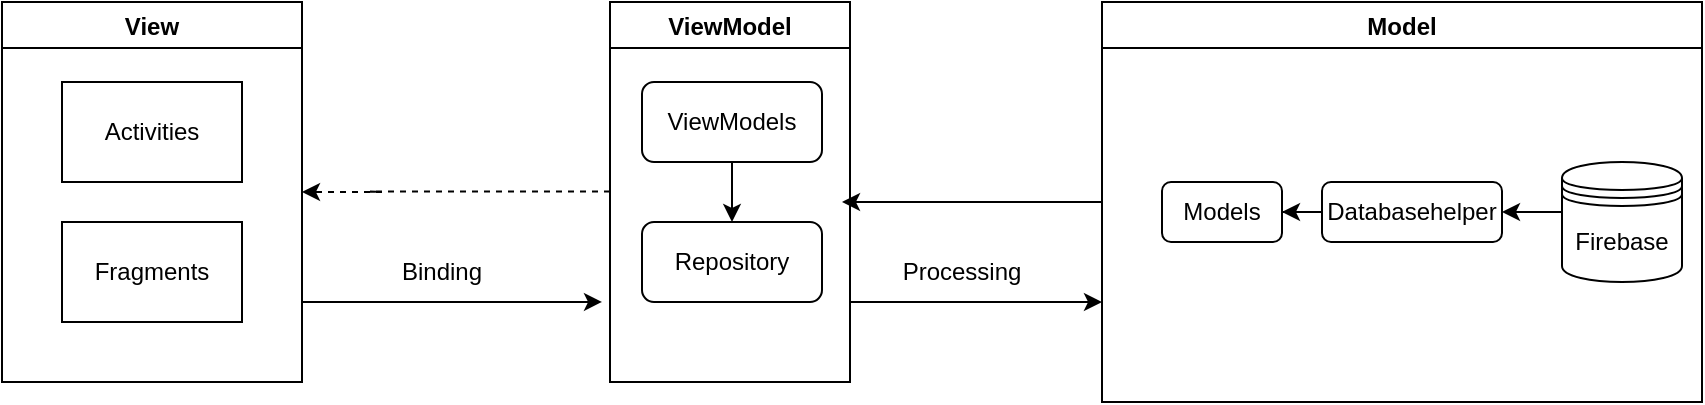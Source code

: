 <mxfile version="20.0.1" type="github">
  <diagram id="Bm8z_OQWpXepmjWZocno" name="Page-1">
    <mxGraphModel dx="1151" dy="637" grid="1" gridSize="10" guides="1" tooltips="1" connect="1" arrows="1" fold="1" page="1" pageScale="1" pageWidth="827" pageHeight="1169" math="0" shadow="0">
      <root>
        <mxCell id="0" />
        <mxCell id="1" parent="0" />
        <mxCell id="OkayxNfFk_VBu3zP6RkF-1" value="View" style="swimlane;" vertex="1" parent="1">
          <mxGeometry x="110" y="270" width="150" height="190" as="geometry" />
        </mxCell>
        <mxCell id="OkayxNfFk_VBu3zP6RkF-4" value="Activities" style="rounded=0;whiteSpace=wrap;html=1;" vertex="1" parent="OkayxNfFk_VBu3zP6RkF-1">
          <mxGeometry x="30" y="40" width="90" height="50" as="geometry" />
        </mxCell>
        <mxCell id="OkayxNfFk_VBu3zP6RkF-5" value="Fragments" style="rounded=0;whiteSpace=wrap;html=1;" vertex="1" parent="OkayxNfFk_VBu3zP6RkF-1">
          <mxGeometry x="30" y="110" width="90" height="50" as="geometry" />
        </mxCell>
        <mxCell id="OkayxNfFk_VBu3zP6RkF-14" style="edgeStyle=orthogonalEdgeStyle;rounded=0;orthogonalLoop=1;jettySize=auto;html=1;exitX=1;exitY=0.75;exitDx=0;exitDy=0;entryX=0;entryY=0.75;entryDx=0;entryDy=0;" edge="1" parent="1" source="OkayxNfFk_VBu3zP6RkF-2" target="OkayxNfFk_VBu3zP6RkF-3">
          <mxGeometry relative="1" as="geometry">
            <Array as="points">
              <mxPoint x="534" y="420" />
            </Array>
          </mxGeometry>
        </mxCell>
        <mxCell id="OkayxNfFk_VBu3zP6RkF-2" value="ViewModel" style="swimlane;" vertex="1" parent="1">
          <mxGeometry x="414" y="270" width="120" height="190" as="geometry" />
        </mxCell>
        <mxCell id="OkayxNfFk_VBu3zP6RkF-28" style="edgeStyle=orthogonalEdgeStyle;rounded=0;orthogonalLoop=1;jettySize=auto;html=1;" edge="1" parent="OkayxNfFk_VBu3zP6RkF-2" source="OkayxNfFk_VBu3zP6RkF-9" target="OkayxNfFk_VBu3zP6RkF-27">
          <mxGeometry relative="1" as="geometry" />
        </mxCell>
        <mxCell id="OkayxNfFk_VBu3zP6RkF-9" value="ViewModels" style="rounded=1;whiteSpace=wrap;html=1;" vertex="1" parent="OkayxNfFk_VBu3zP6RkF-2">
          <mxGeometry x="16" y="40" width="90" height="40" as="geometry" />
        </mxCell>
        <mxCell id="OkayxNfFk_VBu3zP6RkF-27" value="Repository" style="rounded=1;whiteSpace=wrap;html=1;" vertex="1" parent="OkayxNfFk_VBu3zP6RkF-2">
          <mxGeometry x="16" y="110" width="90" height="40" as="geometry" />
        </mxCell>
        <mxCell id="OkayxNfFk_VBu3zP6RkF-3" value="Model" style="swimlane;" vertex="1" parent="1">
          <mxGeometry x="660" y="270" width="300" height="200" as="geometry" />
        </mxCell>
        <mxCell id="OkayxNfFk_VBu3zP6RkF-11" style="edgeStyle=orthogonalEdgeStyle;rounded=0;orthogonalLoop=1;jettySize=auto;html=1;exitX=0;exitY=0.5;exitDx=0;exitDy=0;" edge="1" parent="OkayxNfFk_VBu3zP6RkF-3" source="OkayxNfFk_VBu3zP6RkF-6" target="OkayxNfFk_VBu3zP6RkF-8">
          <mxGeometry relative="1" as="geometry" />
        </mxCell>
        <mxCell id="OkayxNfFk_VBu3zP6RkF-6" value="Databasehelper" style="rounded=1;whiteSpace=wrap;html=1;" vertex="1" parent="OkayxNfFk_VBu3zP6RkF-3">
          <mxGeometry x="110" y="90" width="90" height="30" as="geometry" />
        </mxCell>
        <mxCell id="OkayxNfFk_VBu3zP6RkF-10" style="edgeStyle=orthogonalEdgeStyle;rounded=0;orthogonalLoop=1;jettySize=auto;html=1;exitX=0;exitY=0.5;exitDx=0;exitDy=0;entryX=1;entryY=0.5;entryDx=0;entryDy=0;" edge="1" parent="OkayxNfFk_VBu3zP6RkF-3" source="OkayxNfFk_VBu3zP6RkF-7" target="OkayxNfFk_VBu3zP6RkF-6">
          <mxGeometry relative="1" as="geometry">
            <Array as="points">
              <mxPoint x="230" y="105" />
            </Array>
          </mxGeometry>
        </mxCell>
        <mxCell id="OkayxNfFk_VBu3zP6RkF-7" value="Firebase" style="shape=datastore;whiteSpace=wrap;html=1;" vertex="1" parent="OkayxNfFk_VBu3zP6RkF-3">
          <mxGeometry x="230" y="80" width="60" height="60" as="geometry" />
        </mxCell>
        <mxCell id="OkayxNfFk_VBu3zP6RkF-8" value="Models" style="rounded=1;whiteSpace=wrap;html=1;" vertex="1" parent="OkayxNfFk_VBu3zP6RkF-3">
          <mxGeometry x="30" y="90" width="60" height="30" as="geometry" />
        </mxCell>
        <mxCell id="OkayxNfFk_VBu3zP6RkF-18" value="Binding" style="text;html=1;strokeColor=none;fillColor=none;align=center;verticalAlign=middle;whiteSpace=wrap;rounded=0;" vertex="1" parent="1">
          <mxGeometry x="300" y="390" width="60" height="30" as="geometry" />
        </mxCell>
        <mxCell id="OkayxNfFk_VBu3zP6RkF-19" value="Processing" style="text;html=1;strokeColor=none;fillColor=none;align=center;verticalAlign=middle;whiteSpace=wrap;rounded=0;" vertex="1" parent="1">
          <mxGeometry x="560" y="390" width="60" height="30" as="geometry" />
        </mxCell>
        <mxCell id="OkayxNfFk_VBu3zP6RkF-20" value="" style="endArrow=classic;html=1;rounded=0;exitX=0;exitY=0.5;exitDx=0;exitDy=0;" edge="1" parent="1" source="OkayxNfFk_VBu3zP6RkF-3">
          <mxGeometry width="50" height="50" relative="1" as="geometry">
            <mxPoint x="570" y="380" as="sourcePoint" />
            <mxPoint x="530" y="370" as="targetPoint" />
            <Array as="points" />
          </mxGeometry>
        </mxCell>
        <mxCell id="OkayxNfFk_VBu3zP6RkF-22" style="edgeStyle=orthogonalEdgeStyle;rounded=0;orthogonalLoop=1;jettySize=auto;html=1;exitX=1;exitY=0.75;exitDx=0;exitDy=0;" edge="1" parent="1">
          <mxGeometry relative="1" as="geometry">
            <mxPoint x="260" y="411.97" as="sourcePoint" />
            <mxPoint x="410" y="419.97" as="targetPoint" />
            <Array as="points">
              <mxPoint x="260" y="419.47" />
            </Array>
          </mxGeometry>
        </mxCell>
        <mxCell id="OkayxNfFk_VBu3zP6RkF-23" value="" style="endArrow=classic;html=1;rounded=0;dashed=1;exitX=0;exitY=0.5;exitDx=0;exitDy=0;" edge="1" parent="1">
          <mxGeometry width="50" height="50" relative="1" as="geometry">
            <mxPoint x="414" y="364.71" as="sourcePoint" />
            <mxPoint x="260" y="365" as="targetPoint" />
            <Array as="points">
              <mxPoint x="294" y="364.71" />
              <mxPoint x="300" y="365" />
            </Array>
          </mxGeometry>
        </mxCell>
      </root>
    </mxGraphModel>
  </diagram>
</mxfile>
